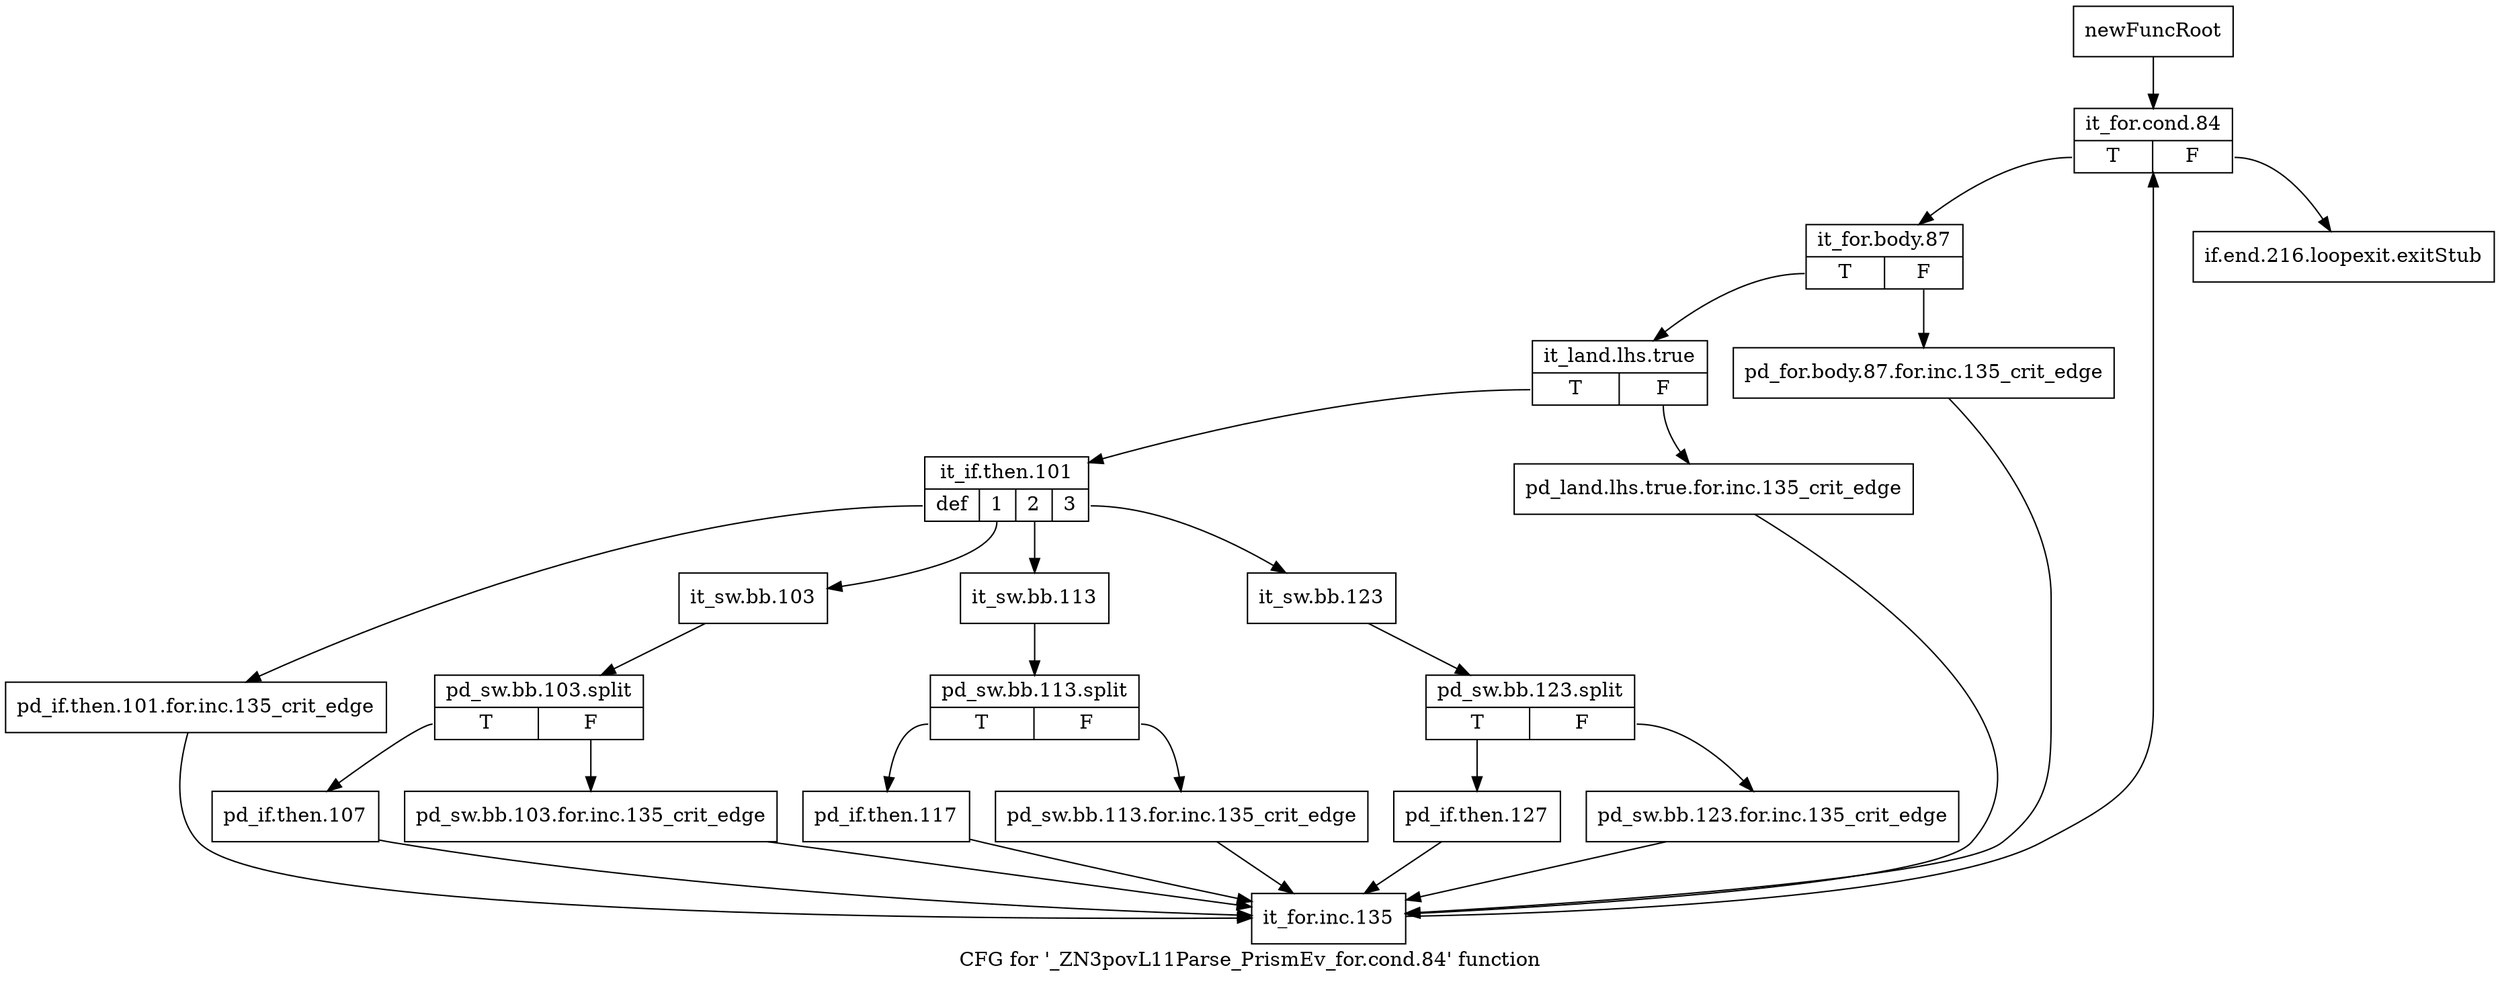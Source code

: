 digraph "CFG for '_ZN3povL11Parse_PrismEv_for.cond.84' function" {
	label="CFG for '_ZN3povL11Parse_PrismEv_for.cond.84' function";

	Node0x27703c0 [shape=record,label="{newFuncRoot}"];
	Node0x27703c0 -> Node0x2770460;
	Node0x2770410 [shape=record,label="{if.end.216.loopexit.exitStub}"];
	Node0x2770460 [shape=record,label="{it_for.cond.84|{<s0>T|<s1>F}}"];
	Node0x2770460:s0 -> Node0x27704b0;
	Node0x2770460:s1 -> Node0x2770410;
	Node0x27704b0 [shape=record,label="{it_for.body.87|{<s0>T|<s1>F}}"];
	Node0x27704b0:s0 -> Node0x2770550;
	Node0x27704b0:s1 -> Node0x2770500;
	Node0x2770500 [shape=record,label="{pd_for.body.87.for.inc.135_crit_edge}"];
	Node0x2770500 -> Node0x2770960;
	Node0x2770550 [shape=record,label="{it_land.lhs.true|{<s0>T|<s1>F}}"];
	Node0x2770550:s0 -> Node0x27705f0;
	Node0x2770550:s1 -> Node0x27705a0;
	Node0x27705a0 [shape=record,label="{pd_land.lhs.true.for.inc.135_crit_edge}"];
	Node0x27705a0 -> Node0x2770960;
	Node0x27705f0 [shape=record,label="{it_if.then.101|{<s0>def|<s1>1|<s2>2|<s3>3}}"];
	Node0x27705f0:s0 -> Node0x2770910;
	Node0x27705f0:s1 -> Node0x2770820;
	Node0x27705f0:s2 -> Node0x2770730;
	Node0x27705f0:s3 -> Node0x2770640;
	Node0x2770640 [shape=record,label="{it_sw.bb.123}"];
	Node0x2770640 -> Node0x374b030;
	Node0x374b030 [shape=record,label="{pd_sw.bb.123.split|{<s0>T|<s1>F}}"];
	Node0x374b030:s0 -> Node0x27706e0;
	Node0x374b030:s1 -> Node0x2770690;
	Node0x2770690 [shape=record,label="{pd_sw.bb.123.for.inc.135_crit_edge}"];
	Node0x2770690 -> Node0x2770960;
	Node0x27706e0 [shape=record,label="{pd_if.then.127}"];
	Node0x27706e0 -> Node0x2770960;
	Node0x2770730 [shape=record,label="{it_sw.bb.113}"];
	Node0x2770730 -> Node0x374ae00;
	Node0x374ae00 [shape=record,label="{pd_sw.bb.113.split|{<s0>T|<s1>F}}"];
	Node0x374ae00:s0 -> Node0x27707d0;
	Node0x374ae00:s1 -> Node0x2770780;
	Node0x2770780 [shape=record,label="{pd_sw.bb.113.for.inc.135_crit_edge}"];
	Node0x2770780 -> Node0x2770960;
	Node0x27707d0 [shape=record,label="{pd_if.then.117}"];
	Node0x27707d0 -> Node0x2770960;
	Node0x2770820 [shape=record,label="{it_sw.bb.103}"];
	Node0x2770820 -> Node0x374aef0;
	Node0x374aef0 [shape=record,label="{pd_sw.bb.103.split|{<s0>T|<s1>F}}"];
	Node0x374aef0:s0 -> Node0x27708c0;
	Node0x374aef0:s1 -> Node0x2770870;
	Node0x2770870 [shape=record,label="{pd_sw.bb.103.for.inc.135_crit_edge}"];
	Node0x2770870 -> Node0x2770960;
	Node0x27708c0 [shape=record,label="{pd_if.then.107}"];
	Node0x27708c0 -> Node0x2770960;
	Node0x2770910 [shape=record,label="{pd_if.then.101.for.inc.135_crit_edge}"];
	Node0x2770910 -> Node0x2770960;
	Node0x2770960 [shape=record,label="{it_for.inc.135}"];
	Node0x2770960 -> Node0x2770460;
}
